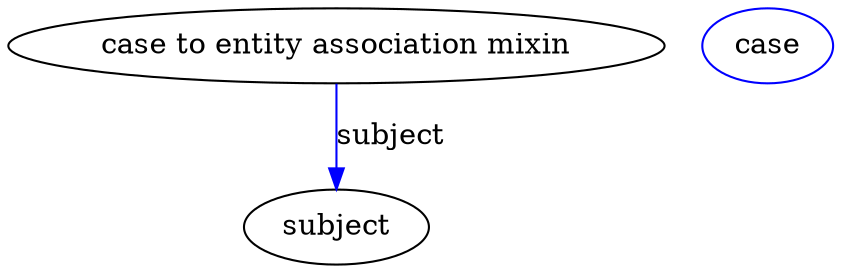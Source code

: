 digraph {
	graph [bb="0,0,394.48,123"];
	node [label="\N"];
	"case to entity association mixin"	[height=0.5,
		label="case to entity association mixin",
		pos="157.29,105",
		width=4.3691];
	subject	[height=0.5,
		pos="157.29,18",
		width=1.2277];
	"case to entity association mixin" -> subject	[color=blue,
		label=subject,
		lp="183.29,61.5",
		pos="e,157.29,36.175 157.29,86.799 157.29,75.163 157.29,59.548 157.29,46.237",
		style=solid];
	"case to entity association mixin_subject"	[color=blue,
		height=0.5,
		label=case,
		pos="363.29,105",
		width=0.86659];
}
